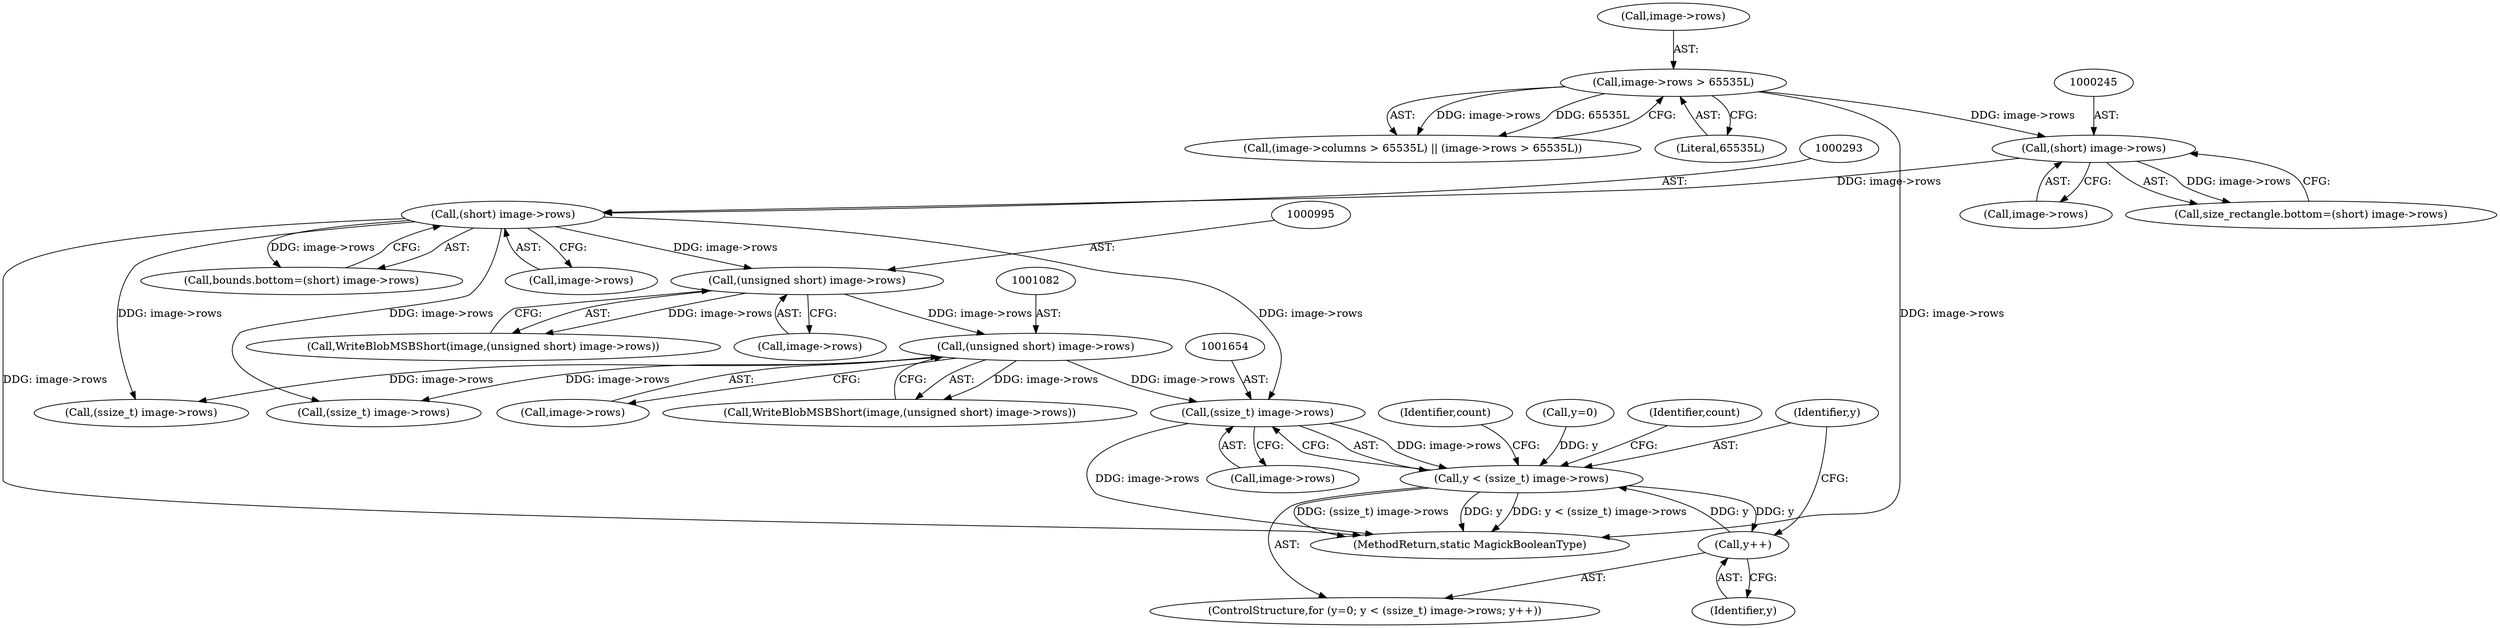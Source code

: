digraph "0_ImageMagick_0f6fc2d5bf8f500820c3dbcf0d23ee14f2d9f734_4@pointer" {
"1001653" [label="(Call,(ssize_t) image->rows)"];
"1000292" [label="(Call,(short) image->rows)"];
"1000244" [label="(Call,(short) image->rows)"];
"1000191" [label="(Call,image->rows > 65535L)"];
"1001081" [label="(Call,(unsigned short) image->rows)"];
"1000994" [label="(Call,(unsigned short) image->rows)"];
"1001651" [label="(Call,y < (ssize_t) image->rows)"];
"1001658" [label="(Call,y++)"];
"1000994" [label="(Call,(unsigned short) image->rows)"];
"1001886" [label="(Identifier,count)"];
"1001079" [label="(Call,WriteBlobMSBShort(image,(unsigned short) image->rows))"];
"1001940" [label="(MethodReturn,static MagickBooleanType)"];
"1001651" [label="(Call,y < (ssize_t) image->rows)"];
"1001655" [label="(Call,image->rows)"];
"1001081" [label="(Call,(unsigned short) image->rows)"];
"1000246" [label="(Call,image->rows)"];
"1000294" [label="(Call,image->rows)"];
"1000244" [label="(Call,(short) image->rows)"];
"1001659" [label="(Identifier,y)"];
"1000288" [label="(Call,bounds.bottom=(short) image->rows)"];
"1001544" [label="(Call,(ssize_t) image->rows)"];
"1001083" [label="(Call,image->rows)"];
"1000240" [label="(Call,size_rectangle.bottom=(short) image->rows)"];
"1001658" [label="(Call,y++)"];
"1000292" [label="(Call,(short) image->rows)"];
"1000185" [label="(Call,(image->columns > 65535L) || (image->rows > 65535L))"];
"1001648" [label="(Call,y=0)"];
"1001653" [label="(Call,(ssize_t) image->rows)"];
"1000996" [label="(Call,image->rows)"];
"1000992" [label="(Call,WriteBlobMSBShort(image,(unsigned short) image->rows))"];
"1000191" [label="(Call,image->rows > 65535L)"];
"1000192" [label="(Call,image->rows)"];
"1001711" [label="(Call,(ssize_t) image->rows)"];
"1001647" [label="(ControlStructure,for (y=0; y < (ssize_t) image->rows; y++))"];
"1001652" [label="(Identifier,y)"];
"1000195" [label="(Literal,65535L)"];
"1001661" [label="(Identifier,count)"];
"1001653" -> "1001651"  [label="AST: "];
"1001653" -> "1001655"  [label="CFG: "];
"1001654" -> "1001653"  [label="AST: "];
"1001655" -> "1001653"  [label="AST: "];
"1001651" -> "1001653"  [label="CFG: "];
"1001653" -> "1001940"  [label="DDG: image->rows"];
"1001653" -> "1001651"  [label="DDG: image->rows"];
"1000292" -> "1001653"  [label="DDG: image->rows"];
"1001081" -> "1001653"  [label="DDG: image->rows"];
"1000292" -> "1000288"  [label="AST: "];
"1000292" -> "1000294"  [label="CFG: "];
"1000293" -> "1000292"  [label="AST: "];
"1000294" -> "1000292"  [label="AST: "];
"1000288" -> "1000292"  [label="CFG: "];
"1000292" -> "1001940"  [label="DDG: image->rows"];
"1000292" -> "1000288"  [label="DDG: image->rows"];
"1000244" -> "1000292"  [label="DDG: image->rows"];
"1000292" -> "1000994"  [label="DDG: image->rows"];
"1000292" -> "1001544"  [label="DDG: image->rows"];
"1000292" -> "1001711"  [label="DDG: image->rows"];
"1000244" -> "1000240"  [label="AST: "];
"1000244" -> "1000246"  [label="CFG: "];
"1000245" -> "1000244"  [label="AST: "];
"1000246" -> "1000244"  [label="AST: "];
"1000240" -> "1000244"  [label="CFG: "];
"1000244" -> "1000240"  [label="DDG: image->rows"];
"1000191" -> "1000244"  [label="DDG: image->rows"];
"1000191" -> "1000185"  [label="AST: "];
"1000191" -> "1000195"  [label="CFG: "];
"1000192" -> "1000191"  [label="AST: "];
"1000195" -> "1000191"  [label="AST: "];
"1000185" -> "1000191"  [label="CFG: "];
"1000191" -> "1001940"  [label="DDG: image->rows"];
"1000191" -> "1000185"  [label="DDG: image->rows"];
"1000191" -> "1000185"  [label="DDG: 65535L"];
"1001081" -> "1001079"  [label="AST: "];
"1001081" -> "1001083"  [label="CFG: "];
"1001082" -> "1001081"  [label="AST: "];
"1001083" -> "1001081"  [label="AST: "];
"1001079" -> "1001081"  [label="CFG: "];
"1001081" -> "1001079"  [label="DDG: image->rows"];
"1000994" -> "1001081"  [label="DDG: image->rows"];
"1001081" -> "1001544"  [label="DDG: image->rows"];
"1001081" -> "1001711"  [label="DDG: image->rows"];
"1000994" -> "1000992"  [label="AST: "];
"1000994" -> "1000996"  [label="CFG: "];
"1000995" -> "1000994"  [label="AST: "];
"1000996" -> "1000994"  [label="AST: "];
"1000992" -> "1000994"  [label="CFG: "];
"1000994" -> "1000992"  [label="DDG: image->rows"];
"1001651" -> "1001647"  [label="AST: "];
"1001652" -> "1001651"  [label="AST: "];
"1001661" -> "1001651"  [label="CFG: "];
"1001886" -> "1001651"  [label="CFG: "];
"1001651" -> "1001940"  [label="DDG: y < (ssize_t) image->rows"];
"1001651" -> "1001940"  [label="DDG: (ssize_t) image->rows"];
"1001651" -> "1001940"  [label="DDG: y"];
"1001648" -> "1001651"  [label="DDG: y"];
"1001658" -> "1001651"  [label="DDG: y"];
"1001651" -> "1001658"  [label="DDG: y"];
"1001658" -> "1001647"  [label="AST: "];
"1001658" -> "1001659"  [label="CFG: "];
"1001659" -> "1001658"  [label="AST: "];
"1001652" -> "1001658"  [label="CFG: "];
}
